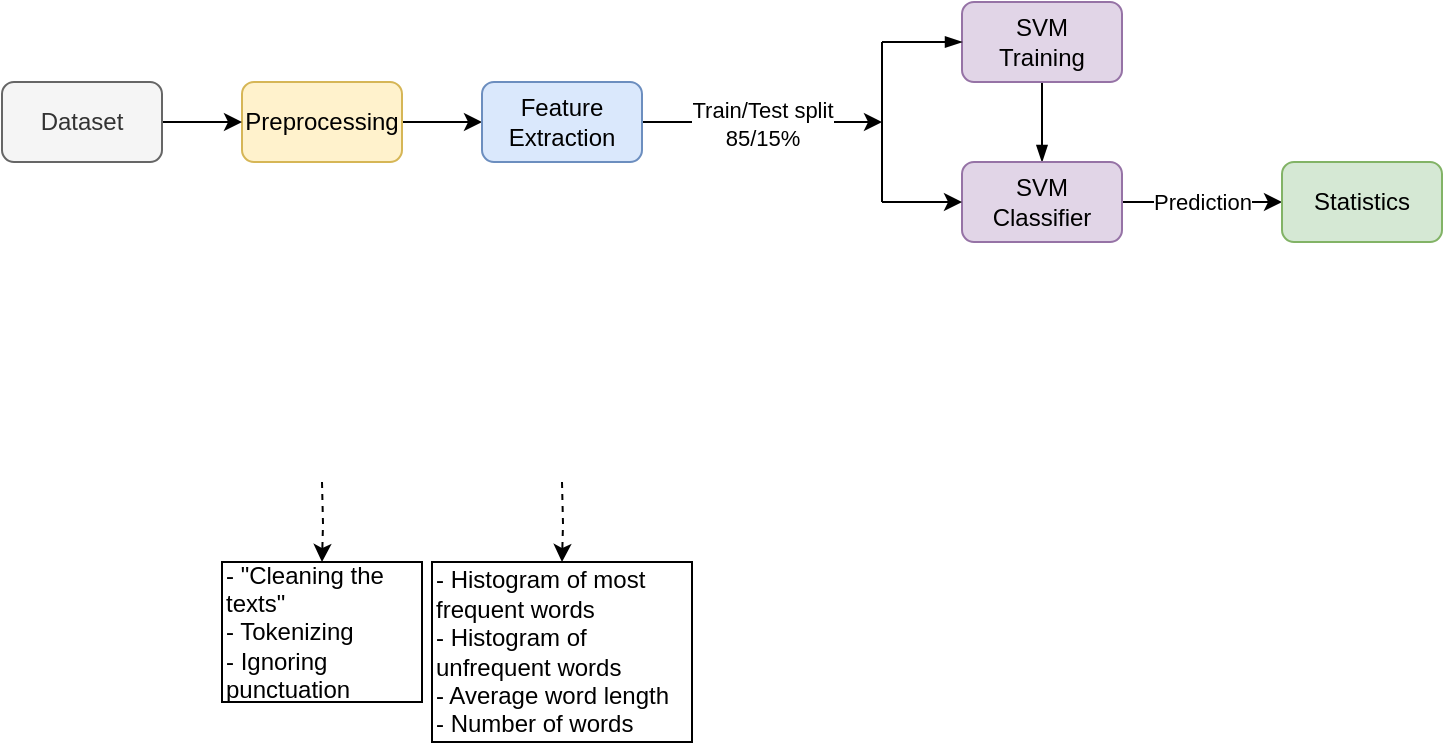 <mxfile version="12.9.6" type="device"><diagram id="lNPcewv15qI_bm5G-hiB" name="Page-1"><mxGraphModel dx="782" dy="437" grid="1" gridSize="10" guides="1" tooltips="1" connect="1" arrows="1" fold="1" page="1" pageScale="1" pageWidth="850" pageHeight="1100" math="0" shadow="0"><root><mxCell id="0"/><mxCell id="1" parent="0"/><mxCell id="3D7uhQ4K2Xuvi8Z_E4VO-3" value="" style="edgeStyle=orthogonalEdgeStyle;rounded=0;orthogonalLoop=1;jettySize=auto;html=1;" edge="1" parent="1" source="3D7uhQ4K2Xuvi8Z_E4VO-1" target="3D7uhQ4K2Xuvi8Z_E4VO-2"><mxGeometry relative="1" as="geometry"/></mxCell><mxCell id="3D7uhQ4K2Xuvi8Z_E4VO-1" value="Preprocessing" style="rounded=1;whiteSpace=wrap;html=1;fillColor=#fff2cc;strokeColor=#d6b656;" vertex="1" parent="1"><mxGeometry x="160" y="160" width="80" height="40" as="geometry"/></mxCell><mxCell id="3D7uhQ4K2Xuvi8Z_E4VO-5" value="Train/Test split&lt;br&gt;85/15%" style="edgeStyle=orthogonalEdgeStyle;rounded=0;orthogonalLoop=1;jettySize=auto;html=1;" edge="1" parent="1" source="3D7uhQ4K2Xuvi8Z_E4VO-2"><mxGeometry relative="1" as="geometry"><mxPoint x="480" y="180" as="targetPoint"/></mxGeometry></mxCell><mxCell id="3D7uhQ4K2Xuvi8Z_E4VO-2" value="Feature Extraction" style="rounded=1;whiteSpace=wrap;html=1;fillColor=#dae8fc;strokeColor=#6c8ebf;" vertex="1" parent="1"><mxGeometry x="280" y="160" width="80" height="40" as="geometry"/></mxCell><mxCell id="3D7uhQ4K2Xuvi8Z_E4VO-10" value="" style="endArrow=none;html=1;" edge="1" parent="1"><mxGeometry width="50" height="50" relative="1" as="geometry"><mxPoint x="480" y="220" as="sourcePoint"/><mxPoint x="480" y="140" as="targetPoint"/></mxGeometry></mxCell><mxCell id="3D7uhQ4K2Xuvi8Z_E4VO-21" value="Prediction" style="edgeStyle=orthogonalEdgeStyle;rounded=0;orthogonalLoop=1;jettySize=auto;html=1;exitX=1;exitY=0.5;exitDx=0;exitDy=0;" edge="1" parent="1" source="3D7uhQ4K2Xuvi8Z_E4VO-28" target="3D7uhQ4K2Xuvi8Z_E4VO-20"><mxGeometry relative="1" as="geometry"><mxPoint x="710" y="120" as="sourcePoint"/></mxGeometry></mxCell><mxCell id="3D7uhQ4K2Xuvi8Z_E4VO-30" style="edgeStyle=orthogonalEdgeStyle;rounded=0;orthogonalLoop=1;jettySize=auto;html=1;exitX=0.5;exitY=1;exitDx=0;exitDy=0;entryX=0.5;entryY=0;entryDx=0;entryDy=0;startArrow=none;startFill=0;endArrow=blockThin;endFill=1;" edge="1" parent="1" source="3D7uhQ4K2Xuvi8Z_E4VO-13" target="3D7uhQ4K2Xuvi8Z_E4VO-28"><mxGeometry relative="1" as="geometry"/></mxCell><mxCell id="3D7uhQ4K2Xuvi8Z_E4VO-13" value="SVM&lt;br&gt;Training" style="rounded=1;whiteSpace=wrap;html=1;fillColor=#e1d5e7;strokeColor=#9673a6;" vertex="1" parent="1"><mxGeometry x="520" y="120" width="80" height="40" as="geometry"/></mxCell><mxCell id="3D7uhQ4K2Xuvi8Z_E4VO-20" value="Statistics" style="rounded=1;whiteSpace=wrap;html=1;fillColor=#d5e8d4;strokeColor=#82b366;" vertex="1" parent="1"><mxGeometry x="680" y="200" width="80" height="40" as="geometry"/></mxCell><mxCell id="3D7uhQ4K2Xuvi8Z_E4VO-17" value="" style="edgeStyle=orthogonalEdgeStyle;rounded=0;orthogonalLoop=1;jettySize=auto;html=1;" edge="1" parent="1" source="3D7uhQ4K2Xuvi8Z_E4VO-14" target="3D7uhQ4K2Xuvi8Z_E4VO-1"><mxGeometry relative="1" as="geometry"/></mxCell><mxCell id="3D7uhQ4K2Xuvi8Z_E4VO-14" value="Dataset" style="rounded=1;whiteSpace=wrap;html=1;fillColor=#f5f5f5;strokeColor=#666666;fontColor=#333333;" vertex="1" parent="1"><mxGeometry x="40" y="160" width="80" height="40" as="geometry"/></mxCell><mxCell id="3D7uhQ4K2Xuvi8Z_E4VO-19" value="" style="endArrow=blockThin;html=1;endFill=1;" edge="1" parent="1"><mxGeometry width="50" height="50" relative="1" as="geometry"><mxPoint x="480" y="140" as="sourcePoint"/><mxPoint x="520" y="140" as="targetPoint"/></mxGeometry></mxCell><mxCell id="3D7uhQ4K2Xuvi8Z_E4VO-24" value="" style="edgeStyle=orthogonalEdgeStyle;rounded=0;orthogonalLoop=1;jettySize=auto;html=1;dashed=1;" edge="1" parent="1" target="3D7uhQ4K2Xuvi8Z_E4VO-25"><mxGeometry relative="1" as="geometry"><mxPoint x="320" y="360" as="sourcePoint"/></mxGeometry></mxCell><mxCell id="3D7uhQ4K2Xuvi8Z_E4VO-25" value="- Histogram of most frequent words&lt;br&gt;- Histogram of unfrequent words&lt;br&gt;- Average word length&lt;br&gt;- Number of words" style="rounded=0;whiteSpace=wrap;html=1;align=left;" vertex="1" parent="1"><mxGeometry x="255" y="400" width="130" height="90" as="geometry"/></mxCell><mxCell id="3D7uhQ4K2Xuvi8Z_E4VO-26" value="&lt;span&gt;- &quot;Cleaning the texts&quot;&lt;/span&gt;&lt;br&gt;&lt;span&gt;- Tokenizing&lt;/span&gt;&lt;br&gt;&lt;span&gt;- Ignoring punctuation&lt;/span&gt;" style="rounded=0;whiteSpace=wrap;html=1;align=left;" vertex="1" parent="1"><mxGeometry x="150" y="400" width="100" height="70" as="geometry"/></mxCell><mxCell id="3D7uhQ4K2Xuvi8Z_E4VO-27" value="" style="edgeStyle=orthogonalEdgeStyle;rounded=0;orthogonalLoop=1;jettySize=auto;html=1;dashed=1;exitX=0.5;exitY=1;exitDx=0;exitDy=0;entryX=0.5;entryY=0;entryDx=0;entryDy=0;" edge="1" parent="1" target="3D7uhQ4K2Xuvi8Z_E4VO-26"><mxGeometry relative="1" as="geometry"><mxPoint x="200" y="360" as="sourcePoint"/><mxPoint x="80" y="400" as="targetPoint"/></mxGeometry></mxCell><mxCell id="3D7uhQ4K2Xuvi8Z_E4VO-28" value="SVM&lt;br&gt;Classifier" style="rounded=1;whiteSpace=wrap;html=1;fillColor=#e1d5e7;strokeColor=#9673a6;" vertex="1" parent="1"><mxGeometry x="520" y="200" width="80" height="40" as="geometry"/></mxCell><mxCell id="3D7uhQ4K2Xuvi8Z_E4VO-31" value="" style="endArrow=classic;html=1;entryX=0;entryY=0.5;entryDx=0;entryDy=0;" edge="1" parent="1" target="3D7uhQ4K2Xuvi8Z_E4VO-28"><mxGeometry width="50" height="50" relative="1" as="geometry"><mxPoint x="480" y="220" as="sourcePoint"/><mxPoint x="440" y="200" as="targetPoint"/></mxGeometry></mxCell></root></mxGraphModel></diagram></mxfile>